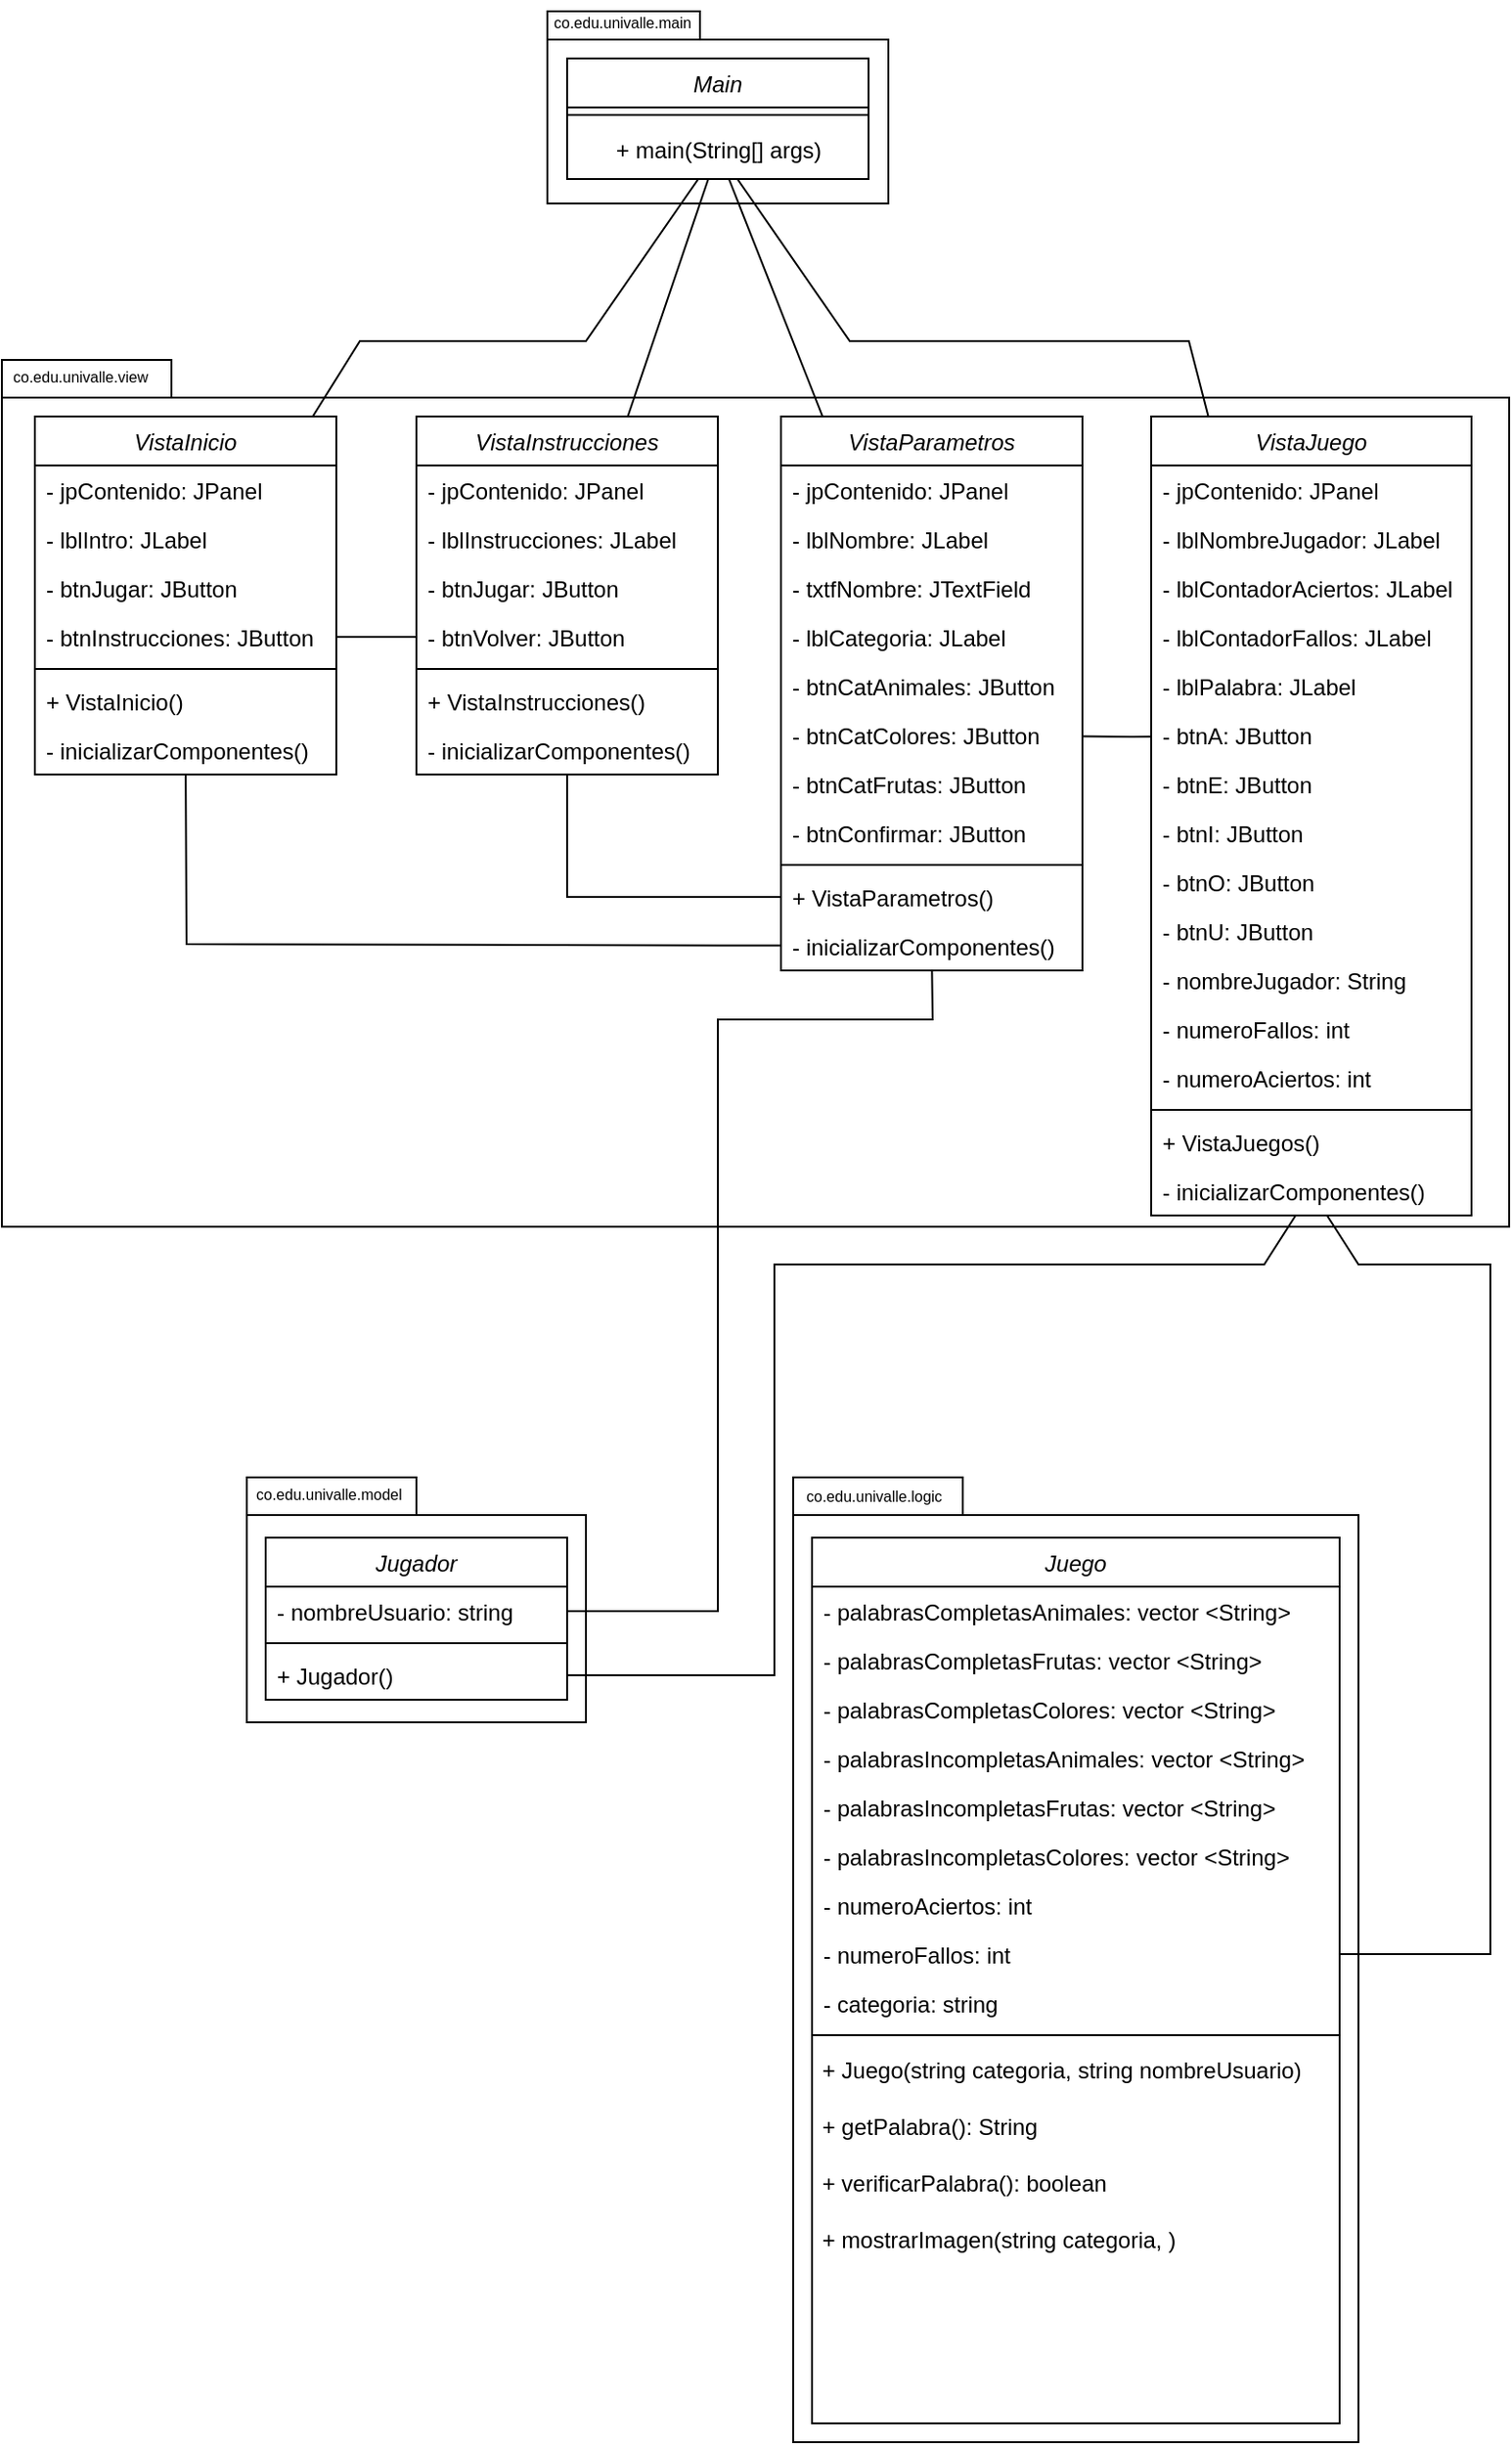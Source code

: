 <mxfile version="21.2.0" type="github">
  <diagram id="C5RBs43oDa-KdzZeNtuy" name="Page-1">
    <mxGraphModel dx="1912" dy="1069" grid="1" gridSize="10" guides="1" tooltips="1" connect="1" arrows="1" fold="1" page="1" pageScale="1" pageWidth="827" pageHeight="1169" math="0" shadow="0">
      <root>
        <mxCell id="WIyWlLk6GJQsqaUBKTNV-0" />
        <mxCell id="WIyWlLk6GJQsqaUBKTNV-1" parent="WIyWlLk6GJQsqaUBKTNV-0" />
        <mxCell id="RVjQ9BMWrg18vQn4J5gT-40" value="" style="shape=folder;fontStyle=1;spacingTop=10;tabWidth=81;tabHeight=15;tabPosition=left;html=1;whiteSpace=wrap;" parent="WIyWlLk6GJQsqaUBKTNV-1" vertex="1">
          <mxGeometry x="289.5" y="25" width="181" height="102" as="geometry" />
        </mxCell>
        <mxCell id="RVjQ9BMWrg18vQn4J5gT-33" value="" style="shape=folder;fontStyle=1;spacingTop=10;tabWidth=90;tabHeight=20;tabPosition=left;html=1;whiteSpace=wrap;" parent="WIyWlLk6GJQsqaUBKTNV-1" vertex="1">
          <mxGeometry x="420" y="803" width="300" height="512" as="geometry" />
        </mxCell>
        <mxCell id="RVjQ9BMWrg18vQn4J5gT-32" value="" style="shape=folder;fontStyle=1;spacingTop=10;tabWidth=90;tabHeight=20;tabPosition=left;html=1;whiteSpace=wrap;" parent="WIyWlLk6GJQsqaUBKTNV-1" vertex="1">
          <mxGeometry x="130" y="803" width="180" height="130" as="geometry" />
        </mxCell>
        <mxCell id="RVjQ9BMWrg18vQn4J5gT-13" value="Jugador" style="swimlane;fontStyle=2;align=center;verticalAlign=top;childLayout=stackLayout;horizontal=1;startSize=26;horizontalStack=0;resizeParent=1;resizeLast=0;collapsible=1;marginBottom=0;rounded=0;shadow=0;strokeWidth=1;" parent="WIyWlLk6GJQsqaUBKTNV-1" vertex="1">
          <mxGeometry x="140" y="835" width="160" height="86" as="geometry">
            <mxRectangle x="550" y="140" width="160" height="26" as="alternateBounds" />
          </mxGeometry>
        </mxCell>
        <mxCell id="RVjQ9BMWrg18vQn4J5gT-24" value="- nombreUsuario: string" style="text;align=left;verticalAlign=top;spacingLeft=4;spacingRight=4;overflow=hidden;rotatable=0;points=[[0,0.5],[1,0.5]];portConstraint=eastwest;" parent="RVjQ9BMWrg18vQn4J5gT-13" vertex="1">
          <mxGeometry y="26" width="160" height="26" as="geometry" />
        </mxCell>
        <mxCell id="RVjQ9BMWrg18vQn4J5gT-19" value="" style="line;html=1;strokeWidth=1;align=left;verticalAlign=middle;spacingTop=-1;spacingLeft=3;spacingRight=3;rotatable=0;labelPosition=right;points=[];portConstraint=eastwest;" parent="RVjQ9BMWrg18vQn4J5gT-13" vertex="1">
          <mxGeometry y="52" width="160" height="8" as="geometry" />
        </mxCell>
        <mxCell id="RVjQ9BMWrg18vQn4J5gT-20" value="+ Jugador()" style="text;align=left;verticalAlign=top;spacingLeft=4;spacingRight=4;overflow=hidden;rotatable=0;points=[[0,0.5],[1,0.5]];portConstraint=eastwest;" parent="RVjQ9BMWrg18vQn4J5gT-13" vertex="1">
          <mxGeometry y="60" width="160" height="26" as="geometry" />
        </mxCell>
        <mxCell id="RVjQ9BMWrg18vQn4J5gT-31" value="" style="shape=folder;fontStyle=1;spacingTop=10;tabWidth=90;tabHeight=20;tabPosition=left;html=1;whiteSpace=wrap;" parent="WIyWlLk6GJQsqaUBKTNV-1" vertex="1">
          <mxGeometry y="210" width="800" height="460" as="geometry" />
        </mxCell>
        <mxCell id="zkfFHV4jXpPFQw0GAbJ--0" value="Main" style="swimlane;fontStyle=2;align=center;verticalAlign=top;childLayout=stackLayout;horizontal=1;startSize=26;horizontalStack=0;resizeParent=1;resizeLast=0;collapsible=1;marginBottom=0;rounded=0;shadow=0;strokeWidth=1;" parent="WIyWlLk6GJQsqaUBKTNV-1" vertex="1">
          <mxGeometry x="300" y="50" width="160" height="64" as="geometry">
            <mxRectangle x="300" y="50" width="160" height="26" as="alternateBounds" />
          </mxGeometry>
        </mxCell>
        <mxCell id="zkfFHV4jXpPFQw0GAbJ--4" value="" style="line;html=1;strokeWidth=1;align=left;verticalAlign=middle;spacingTop=-1;spacingLeft=3;spacingRight=3;rotatable=0;labelPosition=right;points=[];portConstraint=eastwest;" parent="zkfFHV4jXpPFQw0GAbJ--0" vertex="1">
          <mxGeometry y="26" width="160" height="8" as="geometry" />
        </mxCell>
        <mxCell id="qx6XCxgeJxMdSCcZh3zr-53" value="+ main(String[] args)" style="text;html=1;align=center;verticalAlign=middle;resizable=0;points=[];autosize=1;strokeColor=none;fillColor=none;" parent="zkfFHV4jXpPFQw0GAbJ--0" vertex="1">
          <mxGeometry y="34" width="160" height="30" as="geometry" />
        </mxCell>
        <mxCell id="zkfFHV4jXpPFQw0GAbJ--6" value="VistaInstrucciones" style="swimlane;fontStyle=2;align=center;verticalAlign=top;childLayout=stackLayout;horizontal=1;startSize=26;horizontalStack=0;resizeParent=1;resizeLast=0;collapsible=1;marginBottom=0;rounded=0;shadow=0;strokeWidth=1;" parent="WIyWlLk6GJQsqaUBKTNV-1" vertex="1">
          <mxGeometry x="220" y="240" width="160" height="190" as="geometry">
            <mxRectangle x="130" y="380" width="160" height="26" as="alternateBounds" />
          </mxGeometry>
        </mxCell>
        <mxCell id="9OdhaxylkcEo5AfVOE6o-1" value="- jpContenido: JPanel" style="text;align=left;verticalAlign=top;spacingLeft=4;spacingRight=4;overflow=hidden;rotatable=0;points=[[0,0.5],[1,0.5]];portConstraint=eastwest;" vertex="1" parent="zkfFHV4jXpPFQw0GAbJ--6">
          <mxGeometry y="26" width="160" height="26" as="geometry" />
        </mxCell>
        <mxCell id="zkfFHV4jXpPFQw0GAbJ--7" value="- lblInstrucciones: JLabel" style="text;align=left;verticalAlign=top;spacingLeft=4;spacingRight=4;overflow=hidden;rotatable=0;points=[[0,0.5],[1,0.5]];portConstraint=eastwest;" parent="zkfFHV4jXpPFQw0GAbJ--6" vertex="1">
          <mxGeometry y="52" width="160" height="26" as="geometry" />
        </mxCell>
        <mxCell id="zkfFHV4jXpPFQw0GAbJ--8" value="- btnJugar: JButton" style="text;align=left;verticalAlign=top;spacingLeft=4;spacingRight=4;overflow=hidden;rotatable=0;points=[[0,0.5],[1,0.5]];portConstraint=eastwest;rounded=0;shadow=0;html=0;" parent="zkfFHV4jXpPFQw0GAbJ--6" vertex="1">
          <mxGeometry y="78" width="160" height="26" as="geometry" />
        </mxCell>
        <mxCell id="qx6XCxgeJxMdSCcZh3zr-32" value="- btnVolver: JButton" style="text;align=left;verticalAlign=top;spacingLeft=4;spacingRight=4;overflow=hidden;rotatable=0;points=[[0,0.5],[1,0.5]];portConstraint=eastwest;rounded=0;shadow=0;html=0;" parent="zkfFHV4jXpPFQw0GAbJ--6" vertex="1">
          <mxGeometry y="104" width="160" height="26" as="geometry" />
        </mxCell>
        <mxCell id="zkfFHV4jXpPFQw0GAbJ--9" value="" style="line;html=1;strokeWidth=1;align=left;verticalAlign=middle;spacingTop=-1;spacingLeft=3;spacingRight=3;rotatable=0;labelPosition=right;points=[];portConstraint=eastwest;" parent="zkfFHV4jXpPFQw0GAbJ--6" vertex="1">
          <mxGeometry y="130" width="160" height="8" as="geometry" />
        </mxCell>
        <mxCell id="qx6XCxgeJxMdSCcZh3zr-34" value="+ VistaInstrucciones()" style="text;align=left;verticalAlign=top;spacingLeft=4;spacingRight=4;overflow=hidden;rotatable=0;points=[[0,0.5],[1,0.5]];portConstraint=eastwest;" parent="zkfFHV4jXpPFQw0GAbJ--6" vertex="1">
          <mxGeometry y="138" width="160" height="26" as="geometry" />
        </mxCell>
        <mxCell id="qx6XCxgeJxMdSCcZh3zr-35" value="- inicializarComponentes()" style="text;align=left;verticalAlign=top;spacingLeft=4;spacingRight=4;overflow=hidden;rotatable=0;points=[[0,0.5],[1,0.5]];portConstraint=eastwest;" parent="zkfFHV4jXpPFQw0GAbJ--6" vertex="1">
          <mxGeometry y="164" width="160" height="26" as="geometry" />
        </mxCell>
        <mxCell id="zkfFHV4jXpPFQw0GAbJ--13" value="Juego" style="swimlane;fontStyle=2;align=center;verticalAlign=top;childLayout=stackLayout;horizontal=1;startSize=26;horizontalStack=0;resizeParent=1;resizeLast=0;collapsible=1;marginBottom=0;rounded=0;shadow=0;strokeWidth=1;" parent="WIyWlLk6GJQsqaUBKTNV-1" vertex="1">
          <mxGeometry x="430" y="835" width="280" height="470" as="geometry">
            <mxRectangle x="340" y="380" width="170" height="26" as="alternateBounds" />
          </mxGeometry>
        </mxCell>
        <mxCell id="RVjQ9BMWrg18vQn4J5gT-7" value="- palabrasCompletasAnimales: vector &lt;String&gt;" style="text;align=left;verticalAlign=top;spacingLeft=4;spacingRight=4;overflow=hidden;rotatable=0;points=[[0,0.5],[1,0.5]];portConstraint=eastwest;" parent="zkfFHV4jXpPFQw0GAbJ--13" vertex="1">
          <mxGeometry y="26" width="280" height="26" as="geometry" />
        </mxCell>
        <mxCell id="RVjQ9BMWrg18vQn4J5gT-9" value="- palabrasCompletasFrutas: vector &lt;String&gt;" style="text;align=left;verticalAlign=top;spacingLeft=4;spacingRight=4;overflow=hidden;rotatable=0;points=[[0,0.5],[1,0.5]];portConstraint=eastwest;" parent="zkfFHV4jXpPFQw0GAbJ--13" vertex="1">
          <mxGeometry y="52" width="280" height="26" as="geometry" />
        </mxCell>
        <mxCell id="RVjQ9BMWrg18vQn4J5gT-8" value="- palabrasCompletasColores: vector &lt;String&gt;" style="text;align=left;verticalAlign=top;spacingLeft=4;spacingRight=4;overflow=hidden;rotatable=0;points=[[0,0.5],[1,0.5]];portConstraint=eastwest;" parent="zkfFHV4jXpPFQw0GAbJ--13" vertex="1">
          <mxGeometry y="78" width="280" height="26" as="geometry" />
        </mxCell>
        <mxCell id="RVjQ9BMWrg18vQn4J5gT-10" value="- palabrasIncompletasAnimales: vector &lt;String&gt;" style="text;align=left;verticalAlign=top;spacingLeft=4;spacingRight=4;overflow=hidden;rotatable=0;points=[[0,0.5],[1,0.5]];portConstraint=eastwest;" parent="zkfFHV4jXpPFQw0GAbJ--13" vertex="1">
          <mxGeometry y="104" width="280" height="26" as="geometry" />
        </mxCell>
        <mxCell id="RVjQ9BMWrg18vQn4J5gT-12" value="- palabrasIncompletasFrutas: vector &lt;String&gt;" style="text;align=left;verticalAlign=top;spacingLeft=4;spacingRight=4;overflow=hidden;rotatable=0;points=[[0,0.5],[1,0.5]];portConstraint=eastwest;" parent="zkfFHV4jXpPFQw0GAbJ--13" vertex="1">
          <mxGeometry y="130" width="280" height="26" as="geometry" />
        </mxCell>
        <mxCell id="RVjQ9BMWrg18vQn4J5gT-11" value="- palabrasIncompletasColores: vector &lt;String&gt;" style="text;align=left;verticalAlign=top;spacingLeft=4;spacingRight=4;overflow=hidden;rotatable=0;points=[[0,0.5],[1,0.5]];portConstraint=eastwest;" parent="zkfFHV4jXpPFQw0GAbJ--13" vertex="1">
          <mxGeometry y="156" width="280" height="26" as="geometry" />
        </mxCell>
        <mxCell id="RVjQ9BMWrg18vQn4J5gT-22" value="- numeroAciertos: int" style="text;align=left;verticalAlign=top;spacingLeft=4;spacingRight=4;overflow=hidden;rotatable=0;points=[[0,0.5],[1,0.5]];portConstraint=eastwest;" parent="zkfFHV4jXpPFQw0GAbJ--13" vertex="1">
          <mxGeometry y="182" width="280" height="26" as="geometry" />
        </mxCell>
        <mxCell id="RVjQ9BMWrg18vQn4J5gT-23" value="- numeroFallos: int" style="text;align=left;verticalAlign=top;spacingLeft=4;spacingRight=4;overflow=hidden;rotatable=0;points=[[0,0.5],[1,0.5]];portConstraint=eastwest;" parent="zkfFHV4jXpPFQw0GAbJ--13" vertex="1">
          <mxGeometry y="208" width="280" height="26" as="geometry" />
        </mxCell>
        <mxCell id="RVjQ9BMWrg18vQn4J5gT-28" value="- categoria: string" style="text;align=left;verticalAlign=top;spacingLeft=4;spacingRight=4;overflow=hidden;rotatable=0;points=[[0,0.5],[1,0.5]];portConstraint=eastwest;" parent="zkfFHV4jXpPFQw0GAbJ--13" vertex="1">
          <mxGeometry y="234" width="280" height="26" as="geometry" />
        </mxCell>
        <mxCell id="zkfFHV4jXpPFQw0GAbJ--15" value="" style="line;html=1;strokeWidth=1;align=left;verticalAlign=middle;spacingTop=-1;spacingLeft=3;spacingRight=3;rotatable=0;labelPosition=right;points=[];portConstraint=eastwest;" parent="zkfFHV4jXpPFQw0GAbJ--13" vertex="1">
          <mxGeometry y="260" width="280" height="8" as="geometry" />
        </mxCell>
        <mxCell id="qx6XCxgeJxMdSCcZh3zr-31" value="&amp;nbsp;+ Juego(string categoria, string nombreUsuario)" style="text;html=1;align=left;verticalAlign=middle;resizable=0;points=[];autosize=1;strokeColor=none;fillColor=none;" parent="zkfFHV4jXpPFQw0GAbJ--13" vertex="1">
          <mxGeometry y="268" width="280" height="30" as="geometry" />
        </mxCell>
        <mxCell id="qx6XCxgeJxMdSCcZh3zr-56" value="&amp;nbsp;+ getPalabra(): String" style="text;html=1;align=left;verticalAlign=middle;resizable=0;points=[];autosize=1;strokeColor=none;fillColor=none;" parent="zkfFHV4jXpPFQw0GAbJ--13" vertex="1">
          <mxGeometry y="298" width="280" height="30" as="geometry" />
        </mxCell>
        <mxCell id="qx6XCxgeJxMdSCcZh3zr-57" value="&amp;nbsp;+ verificarPalabra(): boolean" style="text;html=1;align=left;verticalAlign=middle;resizable=0;points=[];autosize=1;strokeColor=none;fillColor=none;" parent="zkfFHV4jXpPFQw0GAbJ--13" vertex="1">
          <mxGeometry y="328" width="280" height="30" as="geometry" />
        </mxCell>
        <mxCell id="qx6XCxgeJxMdSCcZh3zr-58" value="&amp;nbsp;+ mostrarImagen(string categoria, )" style="text;html=1;align=left;verticalAlign=middle;resizable=0;points=[];autosize=1;strokeColor=none;fillColor=none;" parent="zkfFHV4jXpPFQw0GAbJ--13" vertex="1">
          <mxGeometry y="358" width="280" height="30" as="geometry" />
        </mxCell>
        <mxCell id="zkfFHV4jXpPFQw0GAbJ--17" value="VistaInicio" style="swimlane;fontStyle=2;align=center;verticalAlign=top;childLayout=stackLayout;horizontal=1;startSize=26;horizontalStack=0;resizeParent=1;resizeLast=0;collapsible=1;marginBottom=0;rounded=0;shadow=0;strokeWidth=1;" parent="WIyWlLk6GJQsqaUBKTNV-1" vertex="1">
          <mxGeometry x="17.5" y="240" width="160" height="190" as="geometry">
            <mxRectangle x="550" y="140" width="160" height="26" as="alternateBounds" />
          </mxGeometry>
        </mxCell>
        <mxCell id="9OdhaxylkcEo5AfVOE6o-0" value="- jpContenido: JPanel" style="text;align=left;verticalAlign=top;spacingLeft=4;spacingRight=4;overflow=hidden;rotatable=0;points=[[0,0.5],[1,0.5]];portConstraint=eastwest;" vertex="1" parent="zkfFHV4jXpPFQw0GAbJ--17">
          <mxGeometry y="26" width="160" height="26" as="geometry" />
        </mxCell>
        <mxCell id="zkfFHV4jXpPFQw0GAbJ--18" value="- lblIntro: JLabel" style="text;align=left;verticalAlign=top;spacingLeft=4;spacingRight=4;overflow=hidden;rotatable=0;points=[[0,0.5],[1,0.5]];portConstraint=eastwest;" parent="zkfFHV4jXpPFQw0GAbJ--17" vertex="1">
          <mxGeometry y="52" width="160" height="26" as="geometry" />
        </mxCell>
        <mxCell id="zkfFHV4jXpPFQw0GAbJ--19" value="- btnJugar: JButton" style="text;align=left;verticalAlign=top;spacingLeft=4;spacingRight=4;overflow=hidden;rotatable=0;points=[[0,0.5],[1,0.5]];portConstraint=eastwest;rounded=0;shadow=0;html=0;" parent="zkfFHV4jXpPFQw0GAbJ--17" vertex="1">
          <mxGeometry y="78" width="160" height="26" as="geometry" />
        </mxCell>
        <mxCell id="zkfFHV4jXpPFQw0GAbJ--20" value="- btnInstrucciones: JButton" style="text;align=left;verticalAlign=top;spacingLeft=4;spacingRight=4;overflow=hidden;rotatable=0;points=[[0,0.5],[1,0.5]];portConstraint=eastwest;rounded=0;shadow=0;html=0;" parent="zkfFHV4jXpPFQw0GAbJ--17" vertex="1">
          <mxGeometry y="104" width="160" height="26" as="geometry" />
        </mxCell>
        <mxCell id="zkfFHV4jXpPFQw0GAbJ--23" value="" style="line;html=1;strokeWidth=1;align=left;verticalAlign=middle;spacingTop=-1;spacingLeft=3;spacingRight=3;rotatable=0;labelPosition=right;points=[];portConstraint=eastwest;" parent="zkfFHV4jXpPFQw0GAbJ--17" vertex="1">
          <mxGeometry y="130" width="160" height="8" as="geometry" />
        </mxCell>
        <mxCell id="zkfFHV4jXpPFQw0GAbJ--24" value="+ VistaInicio()" style="text;align=left;verticalAlign=top;spacingLeft=4;spacingRight=4;overflow=hidden;rotatable=0;points=[[0,0.5],[1,0.5]];portConstraint=eastwest;" parent="zkfFHV4jXpPFQw0GAbJ--17" vertex="1">
          <mxGeometry y="138" width="160" height="26" as="geometry" />
        </mxCell>
        <mxCell id="zkfFHV4jXpPFQw0GAbJ--25" value="- inicializarComponentes()" style="text;align=left;verticalAlign=top;spacingLeft=4;spacingRight=4;overflow=hidden;rotatable=0;points=[[0,0.5],[1,0.5]];portConstraint=eastwest;" parent="zkfFHV4jXpPFQw0GAbJ--17" vertex="1">
          <mxGeometry y="164" width="160" height="26" as="geometry" />
        </mxCell>
        <mxCell id="qx6XCxgeJxMdSCcZh3zr-0" value="VistaParametros" style="swimlane;fontStyle=2;align=center;verticalAlign=top;childLayout=stackLayout;horizontal=1;startSize=26;horizontalStack=0;resizeParent=1;resizeLast=0;collapsible=1;marginBottom=0;rounded=0;shadow=0;strokeWidth=1;" parent="WIyWlLk6GJQsqaUBKTNV-1" vertex="1">
          <mxGeometry x="413.5" y="240" width="160" height="294" as="geometry">
            <mxRectangle x="550" y="140" width="160" height="26" as="alternateBounds" />
          </mxGeometry>
        </mxCell>
        <mxCell id="9OdhaxylkcEo5AfVOE6o-5" value="- jpContenido: JPanel" style="text;align=left;verticalAlign=top;spacingLeft=4;spacingRight=4;overflow=hidden;rotatable=0;points=[[0,0.5],[1,0.5]];portConstraint=eastwest;" vertex="1" parent="qx6XCxgeJxMdSCcZh3zr-0">
          <mxGeometry y="26" width="160" height="26" as="geometry" />
        </mxCell>
        <mxCell id="qx6XCxgeJxMdSCcZh3zr-36" value="- lblNombre: JLabel" style="text;align=left;verticalAlign=top;spacingLeft=4;spacingRight=4;overflow=hidden;rotatable=0;points=[[0,0.5],[1,0.5]];portConstraint=eastwest;" parent="qx6XCxgeJxMdSCcZh3zr-0" vertex="1">
          <mxGeometry y="52" width="160" height="26" as="geometry" />
        </mxCell>
        <mxCell id="qx6XCxgeJxMdSCcZh3zr-38" value="- txtfNombre: JTextField" style="text;align=left;verticalAlign=top;spacingLeft=4;spacingRight=4;overflow=hidden;rotatable=0;points=[[0,0.5],[1,0.5]];portConstraint=eastwest;rounded=0;shadow=0;html=0;" parent="qx6XCxgeJxMdSCcZh3zr-0" vertex="1">
          <mxGeometry y="78" width="160" height="26" as="geometry" />
        </mxCell>
        <mxCell id="9OdhaxylkcEo5AfVOE6o-23" value="- lblCategoria: JLabel" style="text;align=left;verticalAlign=top;spacingLeft=4;spacingRight=4;overflow=hidden;rotatable=0;points=[[0,0.5],[1,0.5]];portConstraint=eastwest;" vertex="1" parent="qx6XCxgeJxMdSCcZh3zr-0">
          <mxGeometry y="104" width="160" height="26" as="geometry" />
        </mxCell>
        <mxCell id="qx6XCxgeJxMdSCcZh3zr-39" value="- btnCatAnimales: JButton" style="text;align=left;verticalAlign=top;spacingLeft=4;spacingRight=4;overflow=hidden;rotatable=0;points=[[0,0.5],[1,0.5]];portConstraint=eastwest;rounded=0;shadow=0;html=0;" parent="qx6XCxgeJxMdSCcZh3zr-0" vertex="1">
          <mxGeometry y="130" width="160" height="26" as="geometry" />
        </mxCell>
        <mxCell id="qx6XCxgeJxMdSCcZh3zr-40" value="- btnCatColores: JButton" style="text;align=left;verticalAlign=top;spacingLeft=4;spacingRight=4;overflow=hidden;rotatable=0;points=[[0,0.5],[1,0.5]];portConstraint=eastwest;rounded=0;shadow=0;html=0;" parent="qx6XCxgeJxMdSCcZh3zr-0" vertex="1">
          <mxGeometry y="156" width="160" height="26" as="geometry" />
        </mxCell>
        <mxCell id="qx6XCxgeJxMdSCcZh3zr-41" value="- btnCatFrutas: JButton" style="text;align=left;verticalAlign=top;spacingLeft=4;spacingRight=4;overflow=hidden;rotatable=0;points=[[0,0.5],[1,0.5]];portConstraint=eastwest;rounded=0;shadow=0;html=0;" parent="qx6XCxgeJxMdSCcZh3zr-0" vertex="1">
          <mxGeometry y="182" width="160" height="26" as="geometry" />
        </mxCell>
        <mxCell id="RVjQ9BMWrg18vQn4J5gT-27" value="- btnConfirmar: JButton" style="text;align=left;verticalAlign=top;spacingLeft=4;spacingRight=4;overflow=hidden;rotatable=0;points=[[0,0.5],[1,0.5]];portConstraint=eastwest;rounded=0;shadow=0;html=0;" parent="qx6XCxgeJxMdSCcZh3zr-0" vertex="1">
          <mxGeometry y="208" width="160" height="26" as="geometry" />
        </mxCell>
        <mxCell id="qx6XCxgeJxMdSCcZh3zr-6" value="" style="line;html=1;strokeWidth=1;align=left;verticalAlign=middle;spacingTop=-1;spacingLeft=3;spacingRight=3;rotatable=0;labelPosition=right;points=[];portConstraint=eastwest;" parent="qx6XCxgeJxMdSCcZh3zr-0" vertex="1">
          <mxGeometry y="234" width="160" height="8" as="geometry" />
        </mxCell>
        <mxCell id="qx6XCxgeJxMdSCcZh3zr-42" value="+ VistaParametros()" style="text;align=left;verticalAlign=top;spacingLeft=4;spacingRight=4;overflow=hidden;rotatable=0;points=[[0,0.5],[1,0.5]];portConstraint=eastwest;" parent="qx6XCxgeJxMdSCcZh3zr-0" vertex="1">
          <mxGeometry y="242" width="160" height="26" as="geometry" />
        </mxCell>
        <mxCell id="qx6XCxgeJxMdSCcZh3zr-43" value="- inicializarComponentes()" style="text;align=left;verticalAlign=top;spacingLeft=4;spacingRight=4;overflow=hidden;rotatable=0;points=[[0,0.5],[1,0.5]];portConstraint=eastwest;" parent="qx6XCxgeJxMdSCcZh3zr-0" vertex="1">
          <mxGeometry y="268" width="160" height="26" as="geometry" />
        </mxCell>
        <mxCell id="qx6XCxgeJxMdSCcZh3zr-9" value="" style="endArrow=none;html=1;rounded=0;" parent="WIyWlLk6GJQsqaUBKTNV-1" source="zkfFHV4jXpPFQw0GAbJ--17" target="qx6XCxgeJxMdSCcZh3zr-53" edge="1">
          <mxGeometry width="50" height="50" relative="1" as="geometry">
            <mxPoint x="169.5" y="320" as="sourcePoint" />
            <mxPoint x="374.545" y="110" as="targetPoint" />
            <Array as="points">
              <mxPoint x="165" y="240" />
              <mxPoint x="190" y="200" />
              <mxPoint x="310" y="200" />
            </Array>
          </mxGeometry>
        </mxCell>
        <mxCell id="qx6XCxgeJxMdSCcZh3zr-10" value="" style="endArrow=none;html=1;rounded=0;" parent="WIyWlLk6GJQsqaUBKTNV-1" source="qx6XCxgeJxMdSCcZh3zr-0" target="qx6XCxgeJxMdSCcZh3zr-53" edge="1">
          <mxGeometry width="50" height="50" relative="1" as="geometry">
            <mxPoint x="390" y="440" as="sourcePoint" />
            <mxPoint x="384.597" y="110" as="targetPoint" />
            <Array as="points" />
          </mxGeometry>
        </mxCell>
        <mxCell id="qx6XCxgeJxMdSCcZh3zr-11" value="" style="endArrow=none;html=1;rounded=0;" parent="WIyWlLk6GJQsqaUBKTNV-1" source="zkfFHV4jXpPFQw0GAbJ--6" target="qx6XCxgeJxMdSCcZh3zr-53" edge="1">
          <mxGeometry width="50" height="50" relative="1" as="geometry">
            <mxPoint x="340" y="270" as="sourcePoint" />
            <mxPoint x="376.475" y="110" as="targetPoint" />
          </mxGeometry>
        </mxCell>
        <mxCell id="qx6XCxgeJxMdSCcZh3zr-12" value="" style="endArrow=none;html=1;rounded=0;" parent="WIyWlLk6GJQsqaUBKTNV-1" target="qx6XCxgeJxMdSCcZh3zr-45" edge="1" source="RVjQ9BMWrg18vQn4J5gT-23">
          <mxGeometry width="50" height="50" relative="1" as="geometry">
            <mxPoint x="730" y="820" as="sourcePoint" />
            <mxPoint x="700" y="542" as="targetPoint" />
            <Array as="points">
              <mxPoint x="790" y="1056" />
              <mxPoint x="790" y="690" />
              <mxPoint x="720" y="690" />
            </Array>
          </mxGeometry>
        </mxCell>
        <mxCell id="qx6XCxgeJxMdSCcZh3zr-13" value="VistaJuego" style="swimlane;fontStyle=2;align=center;verticalAlign=top;childLayout=stackLayout;horizontal=1;startSize=26;horizontalStack=0;resizeParent=1;resizeLast=0;collapsible=1;marginBottom=0;rounded=0;shadow=0;strokeWidth=1;" parent="WIyWlLk6GJQsqaUBKTNV-1" vertex="1">
          <mxGeometry x="610" y="240" width="170" height="424" as="geometry">
            <mxRectangle x="550" y="140" width="160" height="26" as="alternateBounds" />
          </mxGeometry>
        </mxCell>
        <mxCell id="9OdhaxylkcEo5AfVOE6o-17" value="- jpContenido: JPanel" style="text;align=left;verticalAlign=top;spacingLeft=4;spacingRight=4;overflow=hidden;rotatable=0;points=[[0,0.5],[1,0.5]];portConstraint=eastwest;" vertex="1" parent="qx6XCxgeJxMdSCcZh3zr-13">
          <mxGeometry y="26" width="170" height="26" as="geometry" />
        </mxCell>
        <mxCell id="9OdhaxylkcEo5AfVOE6o-4" value="- lblNombreJugador: JLabel" style="text;align=left;verticalAlign=top;spacingLeft=4;spacingRight=4;overflow=hidden;rotatable=0;points=[[0,0.5],[1,0.5]];portConstraint=eastwest;" vertex="1" parent="qx6XCxgeJxMdSCcZh3zr-13">
          <mxGeometry y="52" width="170" height="26" as="geometry" />
        </mxCell>
        <mxCell id="9OdhaxylkcEo5AfVOE6o-3" value="- lblContadorAciertos: JLabel" style="text;align=left;verticalAlign=top;spacingLeft=4;spacingRight=4;overflow=hidden;rotatable=0;points=[[0,0.5],[1,0.5]];portConstraint=eastwest;" vertex="1" parent="qx6XCxgeJxMdSCcZh3zr-13">
          <mxGeometry y="78" width="170" height="26" as="geometry" />
        </mxCell>
        <mxCell id="9OdhaxylkcEo5AfVOE6o-2" value="- lblContadorFallos: JLabel" style="text;align=left;verticalAlign=top;spacingLeft=4;spacingRight=4;overflow=hidden;rotatable=0;points=[[0,0.5],[1,0.5]];portConstraint=eastwest;" vertex="1" parent="qx6XCxgeJxMdSCcZh3zr-13">
          <mxGeometry y="104" width="170" height="26" as="geometry" />
        </mxCell>
        <mxCell id="qx6XCxgeJxMdSCcZh3zr-46" value="- lblPalabra: JLabel" style="text;align=left;verticalAlign=top;spacingLeft=4;spacingRight=4;overflow=hidden;rotatable=0;points=[[0,0.5],[1,0.5]];portConstraint=eastwest;" parent="qx6XCxgeJxMdSCcZh3zr-13" vertex="1">
          <mxGeometry y="130" width="170" height="26" as="geometry" />
        </mxCell>
        <mxCell id="qx6XCxgeJxMdSCcZh3zr-49" value="- btnA: JButton" style="text;align=left;verticalAlign=top;spacingLeft=4;spacingRight=4;overflow=hidden;rotatable=0;points=[[0,0.5],[1,0.5]];portConstraint=eastwest;rounded=0;shadow=0;html=0;" parent="qx6XCxgeJxMdSCcZh3zr-13" vertex="1">
          <mxGeometry y="156" width="170" height="26" as="geometry" />
        </mxCell>
        <mxCell id="qx6XCxgeJxMdSCcZh3zr-48" value="- btnE: JButton" style="text;align=left;verticalAlign=top;spacingLeft=4;spacingRight=4;overflow=hidden;rotatable=0;points=[[0,0.5],[1,0.5]];portConstraint=eastwest;rounded=0;shadow=0;html=0;" parent="qx6XCxgeJxMdSCcZh3zr-13" vertex="1">
          <mxGeometry y="182" width="170" height="26" as="geometry" />
        </mxCell>
        <mxCell id="qx6XCxgeJxMdSCcZh3zr-47" value="- btnI: JButton" style="text;align=left;verticalAlign=top;spacingLeft=4;spacingRight=4;overflow=hidden;rotatable=0;points=[[0,0.5],[1,0.5]];portConstraint=eastwest;rounded=0;shadow=0;html=0;" parent="qx6XCxgeJxMdSCcZh3zr-13" vertex="1">
          <mxGeometry y="208" width="170" height="26" as="geometry" />
        </mxCell>
        <mxCell id="qx6XCxgeJxMdSCcZh3zr-50" value="- btnO: JButton" style="text;align=left;verticalAlign=top;spacingLeft=4;spacingRight=4;overflow=hidden;rotatable=0;points=[[0,0.5],[1,0.5]];portConstraint=eastwest;rounded=0;shadow=0;html=0;" parent="qx6XCxgeJxMdSCcZh3zr-13" vertex="1">
          <mxGeometry y="234" width="170" height="26" as="geometry" />
        </mxCell>
        <mxCell id="qx6XCxgeJxMdSCcZh3zr-51" value="- btnU: JButton" style="text;align=left;verticalAlign=top;spacingLeft=4;spacingRight=4;overflow=hidden;rotatable=0;points=[[0,0.5],[1,0.5]];portConstraint=eastwest;rounded=0;shadow=0;html=0;" parent="qx6XCxgeJxMdSCcZh3zr-13" vertex="1">
          <mxGeometry y="260" width="170" height="26" as="geometry" />
        </mxCell>
        <mxCell id="9OdhaxylkcEo5AfVOE6o-21" value="- nombreJugador: String" style="text;align=left;verticalAlign=top;spacingLeft=4;spacingRight=4;overflow=hidden;rotatable=0;points=[[0,0.5],[1,0.5]];portConstraint=eastwest;" vertex="1" parent="qx6XCxgeJxMdSCcZh3zr-13">
          <mxGeometry y="286" width="170" height="26" as="geometry" />
        </mxCell>
        <mxCell id="9OdhaxylkcEo5AfVOE6o-20" value="- numeroFallos: int" style="text;align=left;verticalAlign=top;spacingLeft=4;spacingRight=4;overflow=hidden;rotatable=0;points=[[0,0.5],[1,0.5]];portConstraint=eastwest;" vertex="1" parent="qx6XCxgeJxMdSCcZh3zr-13">
          <mxGeometry y="312" width="170" height="26" as="geometry" />
        </mxCell>
        <mxCell id="9OdhaxylkcEo5AfVOE6o-19" value="- numeroAciertos: int" style="text;align=left;verticalAlign=top;spacingLeft=4;spacingRight=4;overflow=hidden;rotatable=0;points=[[0,0.5],[1,0.5]];portConstraint=eastwest;" vertex="1" parent="qx6XCxgeJxMdSCcZh3zr-13">
          <mxGeometry y="338" width="170" height="26" as="geometry" />
        </mxCell>
        <mxCell id="qx6XCxgeJxMdSCcZh3zr-19" value="" style="line;html=1;strokeWidth=1;align=left;verticalAlign=middle;spacingTop=-1;spacingLeft=3;spacingRight=3;rotatable=0;labelPosition=right;points=[];portConstraint=eastwest;" parent="qx6XCxgeJxMdSCcZh3zr-13" vertex="1">
          <mxGeometry y="364" width="170" height="8" as="geometry" />
        </mxCell>
        <mxCell id="qx6XCxgeJxMdSCcZh3zr-44" value="+ VistaJuegos()" style="text;align=left;verticalAlign=top;spacingLeft=4;spacingRight=4;overflow=hidden;rotatable=0;points=[[0,0.5],[1,0.5]];portConstraint=eastwest;" parent="qx6XCxgeJxMdSCcZh3zr-13" vertex="1">
          <mxGeometry y="372" width="170" height="26" as="geometry" />
        </mxCell>
        <mxCell id="qx6XCxgeJxMdSCcZh3zr-45" value="- inicializarComponentes()" style="text;align=left;verticalAlign=top;spacingLeft=4;spacingRight=4;overflow=hidden;rotatable=0;points=[[0,0.5],[1,0.5]];portConstraint=eastwest;" parent="qx6XCxgeJxMdSCcZh3zr-13" vertex="1">
          <mxGeometry y="398" width="170" height="26" as="geometry" />
        </mxCell>
        <mxCell id="qx6XCxgeJxMdSCcZh3zr-27" value="" style="endArrow=none;html=1;rounded=0;" parent="WIyWlLk6GJQsqaUBKTNV-1" source="qx6XCxgeJxMdSCcZh3zr-53" target="qx6XCxgeJxMdSCcZh3zr-13" edge="1">
          <mxGeometry width="50" height="50" relative="1" as="geometry">
            <mxPoint x="385.455" y="110" as="sourcePoint" />
            <mxPoint x="660" y="188" as="targetPoint" />
            <Array as="points">
              <mxPoint x="450" y="200" />
              <mxPoint x="600" y="200" />
              <mxPoint x="630" y="200" />
            </Array>
          </mxGeometry>
        </mxCell>
        <mxCell id="qx6XCxgeJxMdSCcZh3zr-28" value="" style="endArrow=none;html=1;rounded=0;" parent="WIyWlLk6GJQsqaUBKTNV-1" source="RVjQ9BMWrg18vQn4J5gT-24" edge="1" target="qx6XCxgeJxMdSCcZh3zr-43">
          <mxGeometry width="50" height="50" relative="1" as="geometry">
            <mxPoint x="305.68" y="645.37" as="sourcePoint" />
            <mxPoint x="489.592" y="482" as="targetPoint" />
            <Array as="points">
              <mxPoint x="380" y="874" />
              <mxPoint x="380" y="560" />
              <mxPoint x="494" y="560" />
            </Array>
          </mxGeometry>
        </mxCell>
        <mxCell id="RVjQ9BMWrg18vQn4J5gT-0" value="" style="endArrow=none;html=1;rounded=0;" parent="WIyWlLk6GJQsqaUBKTNV-1" source="zkfFHV4jXpPFQw0GAbJ--20" target="qx6XCxgeJxMdSCcZh3zr-32" edge="1">
          <mxGeometry width="50" height="50" relative="1" as="geometry">
            <mxPoint x="390" y="310" as="sourcePoint" />
            <mxPoint x="230" y="330" as="targetPoint" />
          </mxGeometry>
        </mxCell>
        <mxCell id="RVjQ9BMWrg18vQn4J5gT-26" value="" style="endArrow=none;html=1;rounded=0;" parent="WIyWlLk6GJQsqaUBKTNV-1" source="RVjQ9BMWrg18vQn4J5gT-20" target="qx6XCxgeJxMdSCcZh3zr-45" edge="1">
          <mxGeometry width="50" height="50" relative="1" as="geometry">
            <mxPoint x="380" y="830" as="sourcePoint" />
            <mxPoint x="430" y="780" as="targetPoint" />
            <Array as="points">
              <mxPoint x="410" y="908" />
              <mxPoint x="410" y="690" />
              <mxPoint x="670" y="690" />
            </Array>
          </mxGeometry>
        </mxCell>
        <mxCell id="RVjQ9BMWrg18vQn4J5gT-29" value="" style="endArrow=none;html=1;rounded=0;" parent="WIyWlLk6GJQsqaUBKTNV-1" source="qx6XCxgeJxMdSCcZh3zr-49" target="qx6XCxgeJxMdSCcZh3zr-40" edge="1">
          <mxGeometry width="50" height="50" relative="1" as="geometry">
            <mxPoint x="600" y="550" as="sourcePoint" />
            <mxPoint x="460" y="550" as="targetPoint" />
            <Array as="points">
              <mxPoint x="600" y="410" />
            </Array>
          </mxGeometry>
        </mxCell>
        <mxCell id="RVjQ9BMWrg18vQn4J5gT-36" value="&lt;font style=&quot;font-size: 8px;&quot;&gt;co.edu.univalle.model&lt;/font&gt;" style="text;html=1;align=left;verticalAlign=bottom;resizable=0;points=[];autosize=1;strokeColor=none;fillColor=none;fontSize=8;" parent="WIyWlLk6GJQsqaUBKTNV-1" vertex="1">
          <mxGeometry x="133" y="800" width="100" height="20" as="geometry" />
        </mxCell>
        <mxCell id="RVjQ9BMWrg18vQn4J5gT-38" value="&lt;font style=&quot;font-size: 8px;&quot;&gt;co.edu.univalle.logic&lt;/font&gt;" style="text;html=1;align=left;verticalAlign=bottom;resizable=0;points=[];autosize=1;strokeColor=none;fillColor=none;fontSize=8;" parent="WIyWlLk6GJQsqaUBKTNV-1" vertex="1">
          <mxGeometry x="425" y="801" width="100" height="20" as="geometry" />
        </mxCell>
        <mxCell id="RVjQ9BMWrg18vQn4J5gT-39" value="&lt;font style=&quot;font-size: 8px;&quot;&gt;co.edu.univalle.view&lt;/font&gt;" style="text;html=1;align=left;verticalAlign=bottom;resizable=0;points=[];autosize=1;strokeColor=none;fillColor=none;fontSize=8;" parent="WIyWlLk6GJQsqaUBKTNV-1" vertex="1">
          <mxGeometry x="4" y="207" width="100" height="20" as="geometry" />
        </mxCell>
        <mxCell id="RVjQ9BMWrg18vQn4J5gT-41" value="&lt;font style=&quot;font-size: 8px;&quot;&gt;co.edu.univalle.main&lt;/font&gt;" style="text;html=1;align=left;verticalAlign=bottom;resizable=0;points=[];autosize=1;strokeColor=none;fillColor=none;fontSize=8;" parent="WIyWlLk6GJQsqaUBKTNV-1" vertex="1">
          <mxGeometry x="291" y="19" width="100" height="20" as="geometry" />
        </mxCell>
        <mxCell id="9OdhaxylkcEo5AfVOE6o-24" value="" style="endArrow=none;html=1;rounded=0;" edge="1" parent="WIyWlLk6GJQsqaUBKTNV-1" source="zkfFHV4jXpPFQw0GAbJ--25" target="qx6XCxgeJxMdSCcZh3zr-43">
          <mxGeometry width="50" height="50" relative="1" as="geometry">
            <mxPoint x="520" y="450" as="sourcePoint" />
            <mxPoint x="570" y="400" as="targetPoint" />
            <Array as="points">
              <mxPoint x="98" y="520" />
            </Array>
          </mxGeometry>
        </mxCell>
        <mxCell id="9OdhaxylkcEo5AfVOE6o-25" value="" style="endArrow=none;html=1;rounded=0;" edge="1" parent="WIyWlLk6GJQsqaUBKTNV-1" source="qx6XCxgeJxMdSCcZh3zr-35" target="qx6XCxgeJxMdSCcZh3zr-42">
          <mxGeometry width="50" height="50" relative="1" as="geometry">
            <mxPoint x="520" y="450" as="sourcePoint" />
            <mxPoint x="570" y="400" as="targetPoint" />
            <Array as="points">
              <mxPoint x="300" y="495" />
            </Array>
          </mxGeometry>
        </mxCell>
      </root>
    </mxGraphModel>
  </diagram>
</mxfile>
